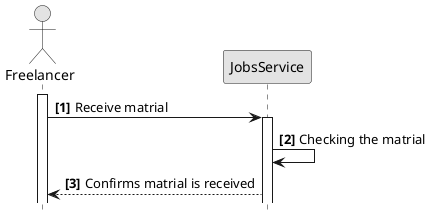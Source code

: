 @startuml
hide footbox
autonumber "<b>[0]"
skinparam monochrome true

actor Freelancer
participant JobsService

activate Freelancer
Freelancer -> JobsService: Receive matrial

activate JobsService
JobsService -> JobsService: Checking the matrial
JobsService --> Freelancer: Confirms matrial is received

@enduml